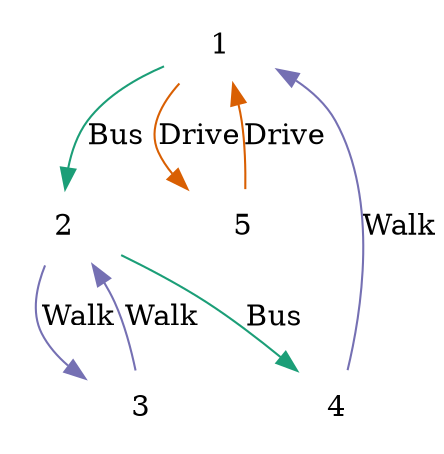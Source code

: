 digraph {




  "1" [image = "data/example_flowchart_comparison/house.png", shape = "none"] 
  "2" [image = "data/example_flowchart_comparison/work.png", shape = "none"] 
  "3" [image = "data/example_flowchart_comparison/food.png", shape = "none"] 
  "4" [image = "data/example_flowchart_comparison/store.png", shape = "none"] 
  "5" [image = "data/example_flowchart_comparison/park.png", shape = "none"] 
"1"->"2" [label = "Bus", color = "#1B9E77"] 
"2"->"4" [label = "Bus", color = "#1B9E77"] 
"4"->"1" [label = "Walk", color = "#7570B3"] 
"2"->"3" [label = "Walk", color = "#7570B3"] 
"3"->"2" [label = "Walk", color = "#7570B3"] 
"1"->"5" [label = "Drive", color = "#D95F02"] 
"5"->"1" [label = "Drive", color = "#D95F02"] 
}